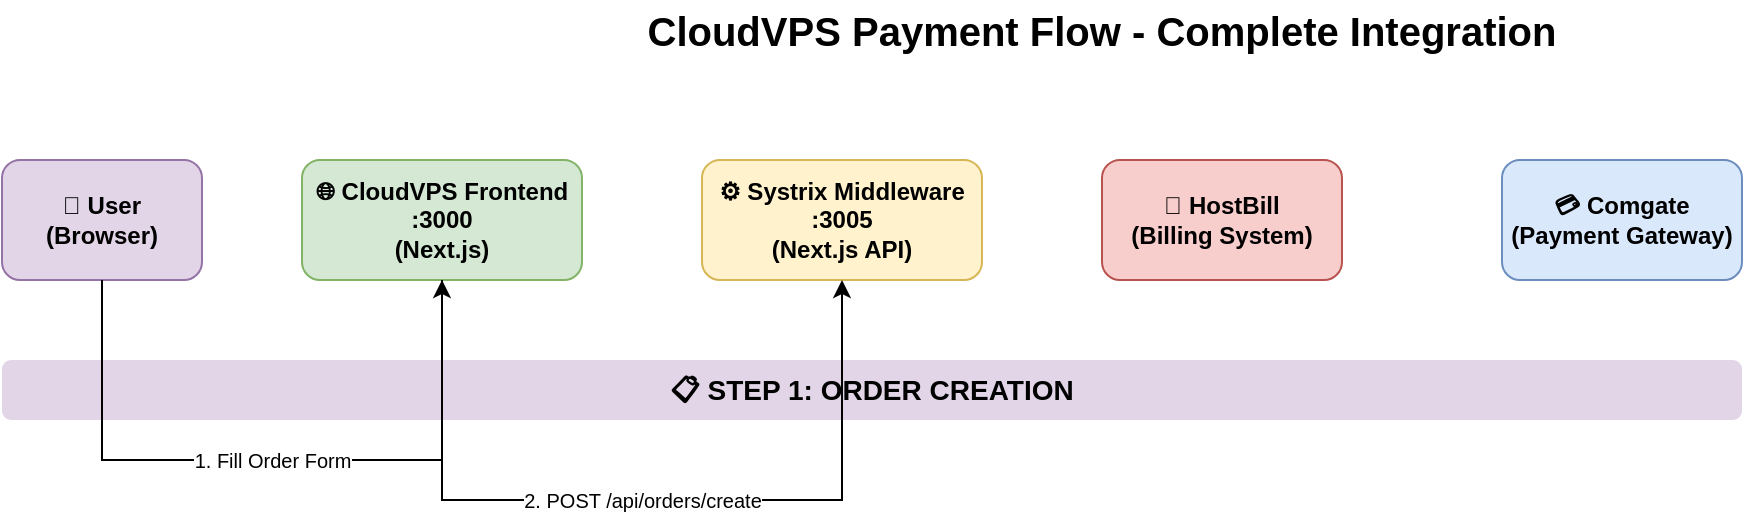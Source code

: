 <mxfile version="24.0.0" type="device">
  <diagram name="CloudVPS Payment Flow" id="payment-flow">
    <mxGraphModel dx="1422" dy="794" grid="1" gridSize="10" guides="1" tooltips="1" connect="1" arrows="1" fold="1" page="1" pageScale="1" pageWidth="1169" pageHeight="827" math="0" shadow="0">
      <root>
        <mxCell id="0" />
        <mxCell id="1" parent="0" />

        <!-- Title -->
        <mxCell id="title" value="CloudVPS Payment Flow - Complete Integration" style="text;html=1;strokeColor=none;fillColor=none;align=center;verticalAlign=middle;whiteSpace=wrap;rounded=0;fontSize=20;fontStyle=1;" vertex="1" parent="1">
          <mxGeometry x="300" y="20" width="600" height="30" as="geometry" />
        </mxCell>
        
        <!-- User/Browser -->
        <mxCell id="user" value="👤 User&#xa;(Browser)" style="rounded=1;whiteSpace=wrap;html=1;fillColor=#e1d5e7;strokeColor=#9673a6;fontSize=12;fontStyle=1;" vertex="1" parent="1">
          <mxGeometry x="50" y="100" width="100" height="60" as="geometry" />
        </mxCell>
        
        <!-- CloudVPS Frontend -->
        <mxCell id="frontend" value="🌐 CloudVPS Frontend&#xa;:3000&#xa;(Next.js)" style="rounded=1;whiteSpace=wrap;html=1;fillColor=#d5e8d4;strokeColor=#82b366;fontSize=12;fontStyle=1;" vertex="1" parent="1">
          <mxGeometry x="200" y="100" width="140" height="60" as="geometry" />
        </mxCell>
        
        <!-- Middleware -->
        <mxCell id="middleware" value="⚙️ Systrix Middleware&#xa;:3005&#xa;(Next.js API)" style="rounded=1;whiteSpace=wrap;html=1;fillColor=#fff2cc;strokeColor=#d6b656;fontSize=12;fontStyle=1;" vertex="1" parent="1">
          <mxGeometry x="400" y="100" width="140" height="60" as="geometry" />
        </mxCell>
        
        <!-- HostBill -->
        <mxCell id="hostbill" value="🏢 HostBill&#xa;(Billing System)" style="rounded=1;whiteSpace=wrap;html=1;fillColor=#f8cecc;strokeColor=#b85450;fontSize=12;fontStyle=1;" vertex="1" parent="1">
          <mxGeometry x="600" y="100" width="120" height="60" as="geometry" />
        </mxCell>
        
        <!-- Comgate -->
        <mxCell id="comgate" value="💳 Comgate&#xa;(Payment Gateway)" style="rounded=1;whiteSpace=wrap;html=1;fillColor=#dae8fc;strokeColor=#6c8ebf;fontSize=12;fontStyle=1;" vertex="1" parent="1">
          <mxGeometry x="800" y="100" width="120" height="60" as="geometry" />
        </mxCell>
        
        <!-- Step 1: Order Creation -->
        <mxCell id="step1-title" value="📋 STEP 1: ORDER CREATION" style="text;html=1;strokeColor=none;fillColor=#e1d5e7;align=center;verticalAlign=middle;whiteSpace=wrap;rounded=1;fontSize=14;fontStyle=1;" vertex="1" parent="1">
          <mxGeometry x="50" y="200" width="870" height="30" as="geometry" />
        </mxCell>
        
        <!-- Step 1 Flow -->
        <mxCell id="s1-1" value="1. Fill Order Form" style="edgeStyle=orthogonalEdgeStyle;rounded=0;orthogonalLoop=1;jettySize=auto;html=1;fontSize=10;" edge="1" parent="1" source="user" target="frontend">
          <mxGeometry relative="1" as="geometry">
            <mxPoint x="150" y="250" as="sourcePoint" />
            <mxPoint x="200" y="250" as="targetPoint" />
            <Array as="points">
              <mxPoint x="100" y="250" />
              <mxPoint x="270" y="250" />
            </Array>
          </mxGeometry>
        </mxCell>
        
        <mxCell id="s1-2" value="2. POST /api/orders/create" style="edgeStyle=orthogonalEdgeStyle;rounded=0;orthogonalLoop=1;jettySize=auto;html=1;fontSize=10;" edge="1" parent="1" source="frontend" target="middleware">
          <mxGeometry relative="1" as="geometry">
            <mxPoint x="340" y="270" as="sourcePoint" />
            <mxPoint x="400" y="270" as="targetPoint" />
            <Array as="points">
              <mxPoint x="270" y="270" />
              <mxPoint x="470" y="270" />
            </Array>
          </mxGeometry>
        </mxCell>
        
        <mxCell id="s1-3" value="3. Create Client & Order" style="edgeStyle=orthogonalEdgeStyle;rounded=0;orthogonalLoop=1;jettySize=auto;html=1;fontSize=10;" edge="1" parent="1" source="middleware" target="hostbill">
          <mxGeometry relative="1" as="geometry">
            <mxPoint x="540" y="290" as="sourcePoint" />
            <mxPoint x="600" y="290" as="targetPoint" />
            <Array as="points">
              <mxPoint x="470" y="290" />
              <mxPoint x="660" y="290" />
            </Array>
          </mxGeometry>
        </mxCell>
        
        <mxCell id="s1-4" value="4. Return Order ID & Invoice ID" style="edgeStyle=orthogonalEdgeStyle;rounded=0;orthogonalLoop=1;jettySize=auto;html=1;fontSize=10;dashed=1;" edge="1" parent="1" source="hostbill" target="middleware">
          <mxGeometry relative="1" as="geometry">
            <mxPoint x="600" y="310" as="sourcePoint" />
            <mxPoint x="540" y="310" as="targetPoint" />
            <Array as="points">
              <mxPoint x="660" y="310" />
              <mxPoint x="470" y="310" />
            </Array>
          </mxGeometry>
        </mxCell>
        
        <mxCell id="s1-5" value="5. Return Order Details" style="edgeStyle=orthogonalEdgeStyle;rounded=0;orthogonalLoop=1;jettySize=auto;html=1;fontSize=10;dashed=1;" edge="1" parent="1" source="middleware" target="frontend">
          <mxGeometry relative="1" as="geometry">
            <mxPoint x="400" y="330" as="sourcePoint" />
            <mxPoint x="340" y="330" as="targetPoint" />
            <Array as="points">
              <mxPoint x="470" y="330" />
              <mxPoint x="270" y="330" />
            </Array>
          </mxGeometry>
        </mxCell>
        
        <!-- Step 2: Payment Initialization -->
        <mxCell id="step2-title" value="💳 STEP 2: PAYMENT INITIALIZATION" style="text;html=1;strokeColor=none;fillColor=#fff2cc;align=center;verticalAlign=middle;whiteSpace=wrap;rounded=1;fontSize=14;fontStyle=1;" vertex="1" parent="1">
          <mxGeometry x="50" y="370" width="870" height="30" as="geometry" />
        </mxCell>
        
        <!-- Step 2 Flow -->
        <mxCell id="s2-1" value="1. Select Payment Method & Initialize" style="edgeStyle=orthogonalEdgeStyle;rounded=0;orthogonalLoop=1;jettySize=auto;html=1;fontSize=10;" edge="1" parent="1">
          <mxGeometry relative="1" as="geometry">
            <mxPoint x="100" y="420" as="sourcePoint" />
            <mxPoint x="270" y="420" as="targetPoint" />
          </mxGeometry>
        </mxCell>
        
        <mxCell id="s2-2" value="2. POST /api/payments/initialize" style="edgeStyle=orthogonalEdgeStyle;rounded=0;orthogonalLoop=1;jettySize=auto;html=1;fontSize=10;" edge="1" parent="1">
          <mxGeometry relative="1" as="geometry">
            <mxPoint x="270" y="440" as="sourcePoint" />
            <mxPoint x="470" y="440" as="targetPoint" />
          </mxGeometry>
        </mxCell>
        
        <mxCell id="s2-3" value="3. Initialize Comgate Payment" style="edgeStyle=orthogonalEdgeStyle;rounded=0;orthogonalLoop=1;jettySize=auto;html=1;fontSize=10;" edge="1" parent="1">
          <mxGeometry relative="1" as="geometry">
            <mxPoint x="470" y="460" as="sourcePoint" />
            <mxPoint x="860" y="460" as="targetPoint" />
          </mxGeometry>
        </mxCell>
        
        <mxCell id="s2-4" value="4. Return Transaction ID & Payment URL" style="edgeStyle=orthogonalEdgeStyle;rounded=0;orthogonalLoop=1;jettySize=auto;html=1;fontSize=10;dashed=1;" edge="1" parent="1">
          <mxGeometry relative="1" as="geometry">
            <mxPoint x="860" y="480" as="sourcePoint" />
            <mxPoint x="470" y="480" as="targetPoint" />
          </mxGeometry>
        </mxCell>
        
        <mxCell id="s2-5" value="5. Return Payment URL" style="edgeStyle=orthogonalEdgeStyle;rounded=0;orthogonalLoop=1;jettySize=auto;html=1;fontSize=10;dashed=1;" edge="1" parent="1">
          <mxGeometry relative="1" as="geometry">
            <mxPoint x="470" y="500" as="sourcePoint" />
            <mxPoint x="270" y="500" as="targetPoint" />
          </mxGeometry>
        </mxCell>
        
        <!-- Step 3: Payment Processing -->
        <mxCell id="step3-title" value="🔄 STEP 3: PAYMENT PROCESSING" style="text;html=1;strokeColor=none;fillColor=#dae8fc;align=center;verticalAlign=middle;whiteSpace=wrap;rounded=1;fontSize=14;fontStyle=1;" vertex="1" parent="1">
          <mxGeometry x="50" y="540" width="870" height="30" as="geometry" />
        </mxCell>
        
        <!-- Step 3 Flow -->
        <mxCell id="s3-1" value="1. Redirect to Comgate" style="edgeStyle=orthogonalEdgeStyle;rounded=0;orthogonalLoop=1;jettySize=auto;html=1;fontSize=10;" edge="1" parent="1">
          <mxGeometry relative="1" as="geometry">
            <mxPoint x="100" y="590" as="sourcePoint" />
            <mxPoint x="860" y="590" as="targetPoint" />
          </mxGeometry>
        </mxCell>
        
        <mxCell id="s3-2" value="2. Complete Payment" style="edgeStyle=orthogonalEdgeStyle;rounded=0;orthogonalLoop=1;jettySize=auto;html=1;fontSize=10;" edge="1" parent="1">
          <mxGeometry relative="1" as="geometry">
            <mxPoint x="100" y="610" as="sourcePoint" />
            <mxPoint x="860" y="610" as="targetPoint" />
          </mxGeometry>
        </mxCell>
        
        <!-- Step 4: Callback Processing -->
        <mxCell id="step4-title" value="🔔 STEP 4: CALLBACK PROCESSING & INVOICE UPDATE" style="text;html=1;strokeColor=none;fillColor=#f8cecc;align=center;verticalAlign=middle;whiteSpace=wrap;rounded=1;fontSize=14;fontStyle=1;" vertex="1" parent="1">
          <mxGeometry x="50" y="650" width="870" height="30" as="geometry" />
        </mxCell>
        
        <!-- Step 4 Flow -->
        <mxCell id="s4-1" value="1. POST /api/payments/comgate/callback" style="edgeStyle=orthogonalEdgeStyle;rounded=0;orthogonalLoop=1;jettySize=auto;html=1;fontSize=10;" edge="1" parent="1">
          <mxGeometry relative="1" as="geometry">
            <mxPoint x="860" y="700" as="sourcePoint" />
            <mxPoint x="470" y="700" as="targetPoint" />
          </mxGeometry>
        </mxCell>
        
        <mxCell id="s4-2" value="2. POST /api/invoices/mark-paid" style="edgeStyle=orthogonalEdgeStyle;rounded=0;orthogonalLoop=1;jettySize=auto;html=1;fontSize=10;" edge="1" parent="1">
          <mxGeometry relative="1" as="geometry">
            <mxPoint x="470" y="720" as="sourcePoint" />
            <mxPoint x="470" y="720" as="targetPoint" />
            <Array as="points">
              <mxPoint x="450" y="720" />
              <mxPoint x="450" y="740" />
              <mxPoint x="490" y="740" />
            </Array>
          </mxGeometry>
        </mxCell>
        
        <mxCell id="s4-3" value="3. addInvoicePayment API" style="edgeStyle=orthogonalEdgeStyle;rounded=0;orthogonalLoop=1;jettySize=auto;html=1;fontSize=10;" edge="1" parent="1">
          <mxGeometry relative="1" as="geometry">
            <mxPoint x="470" y="760" as="sourcePoint" />
            <mxPoint x="660" y="760" as="targetPoint" />
          </mxGeometry>
        </mxCell>
        
        <mxCell id="s4-4" value="4. Invoice Marked as PAID" style="edgeStyle=orthogonalEdgeStyle;rounded=0;orthogonalLoop=1;jettySize=auto;html=1;fontSize=10;dashed=1;" edge="1" parent="1">
          <mxGeometry relative="1" as="geometry">
            <mxPoint x="660" y="780" as="sourcePoint" />
            <mxPoint x="470" y="780" as="targetPoint" />
          </mxGeometry>
        </mxCell>
        
        <!-- Legend -->
        <mxCell id="legend-title" value="🔍 LEGEND" style="text;html=1;strokeColor=none;fillColor=#f5f5f5;align=center;verticalAlign=middle;whiteSpace=wrap;rounded=1;fontSize=14;fontStyle=1;" vertex="1" parent="1">
          <mxGeometry x="1000" y="200" width="120" height="30" as="geometry" />
        </mxCell>
        
        <mxCell id="legend-1" value="→ Request" style="text;html=1;strokeColor=none;fillColor=none;align=left;verticalAlign=middle;whiteSpace=wrap;rounded=0;fontSize=10;" vertex="1" parent="1">
          <mxGeometry x="1000" y="240" width="80" height="20" as="geometry" />
        </mxCell>
        
        <mxCell id="legend-2" value="⤶ Response" style="text;html=1;strokeColor=none;fillColor=none;align=left;verticalAlign=middle;whiteSpace=wrap;rounded=0;fontSize=10;" vertex="1" parent="1">
          <mxGeometry x="1000" y="260" width="80" height="20" as="geometry" />
        </mxCell>
        
        <!-- Key Features -->
        <mxCell id="features-title" value="✨ KEY FEATURES" style="text;html=1;strokeColor=none;fillColor=#e1d5e7;align=center;verticalAlign=middle;whiteSpace=wrap;rounded=1;fontSize=14;fontStyle=1;" vertex="1" parent="1">
          <mxGeometry x="1000" y="300" width="120" height="30" as="geometry" />
        </mxCell>
        
        <mxCell id="feature-1" value="• Real Comgate API" style="text;html=1;strokeColor=none;fillColor=none;align=left;verticalAlign=middle;whiteSpace=wrap;rounded=0;fontSize=10;" vertex="1" parent="1">
          <mxGeometry x="1000" y="340" width="120" height="20" as="geometry" />
        </mxCell>
        
        <mxCell id="feature-2" value="• HostBill Integration" style="text;html=1;strokeColor=none;fillColor=none;align=left;verticalAlign=middle;whiteSpace=wrap;rounded=0;fontSize=10;" vertex="1" parent="1">
          <mxGeometry x="1000" y="360" width="120" height="20" as="geometry" />
        </mxCell>
        
        <mxCell id="feature-3" value="• Auto Invoice Update" style="text;html=1;strokeColor=none;fillColor=none;align=left;verticalAlign=middle;whiteSpace=wrap;rounded=0;fontSize=10;" vertex="1" parent="1">
          <mxGeometry x="1000" y="380" width="120" height="20" as="geometry" />
        </mxCell>
        
        <mxCell id="feature-4" value="• Multi-Payment Support" style="text;html=1;strokeColor=none;fillColor=none;align=left;verticalAlign=middle;whiteSpace=wrap;rounded=0;fontSize=10;" vertex="1" parent="1">
          <mxGeometry x="1000" y="400" width="120" height="20" as="geometry" />
        </mxCell>
        
        <mxCell id="feature-5" value="• Complete Workflow" style="text;html=1;strokeColor=none;fillColor=none;align=left;verticalAlign=middle;whiteSpace=wrap;rounded=0;fontSize=10;" vertex="1" parent="1">
          <mxGeometry x="1000" y="420" width="120" height="20" as="geometry" />
        </mxCell>
        
        <!-- URLs -->
        <mxCell id="urls-title" value="🌐 TEST URLS" style="text;html=1;strokeColor=none;fillColor=#d5e8d4;align=center;verticalAlign=middle;whiteSpace=wrap;rounded=1;fontSize=14;fontStyle=1;" vertex="1" parent="1">
          <mxGeometry x="1000" y="460" width="120" height="30" as="geometry" />
        </mxCell>
        
        <mxCell id="url-1" value="localhost:3000/middleware-order-test" style="text;html=1;strokeColor=none;fillColor=none;align=left;verticalAlign=middle;whiteSpace=wrap;rounded=0;fontSize=8;" vertex="1" parent="1">
          <mxGeometry x="1000" y="500" width="120" height="20" as="geometry" />
        </mxCell>
        
        <mxCell id="url-2" value="localhost:3000/payment-flow-test" style="text;html=1;strokeColor=none;fillColor=none;align=left;verticalAlign=middle;whiteSpace=wrap;rounded=0;fontSize=8;" vertex="1" parent="1">
          <mxGeometry x="1000" y="520" width="120" height="20" as="geometry" />
        </mxCell>
        
        <mxCell id="url-3" value="localhost:3005/dashboard" style="text;html=1;strokeColor=none;fillColor=none;align=left;verticalAlign=middle;whiteSpace=wrap;rounded=0;fontSize=8;" vertex="1" parent="1">
          <mxGeometry x="1000" y="540" width="120" height="20" as="geometry" />
        </mxCell>
        
      </root>
    </mxGraphModel>
  </diagram>
</mxfile>
